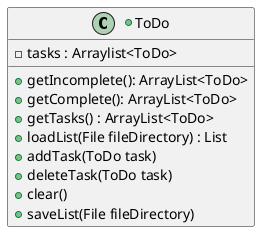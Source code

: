 @startuml
'https://plantuml.com/class-diagram'

+class ToDo
{
    + getIncomplete(): ArrayList<ToDo>
    + getComplete(): ArrayList<ToDo>
    + getTasks() : ArrayList<ToDo>
    + loadList(File fileDirectory) : List
    - tasks : Arraylist<ToDo>

    + addTask(ToDo task)
    + deleteTask(ToDo task)
    + clear()
    + saveList(File fileDirectory)

}

@enduml